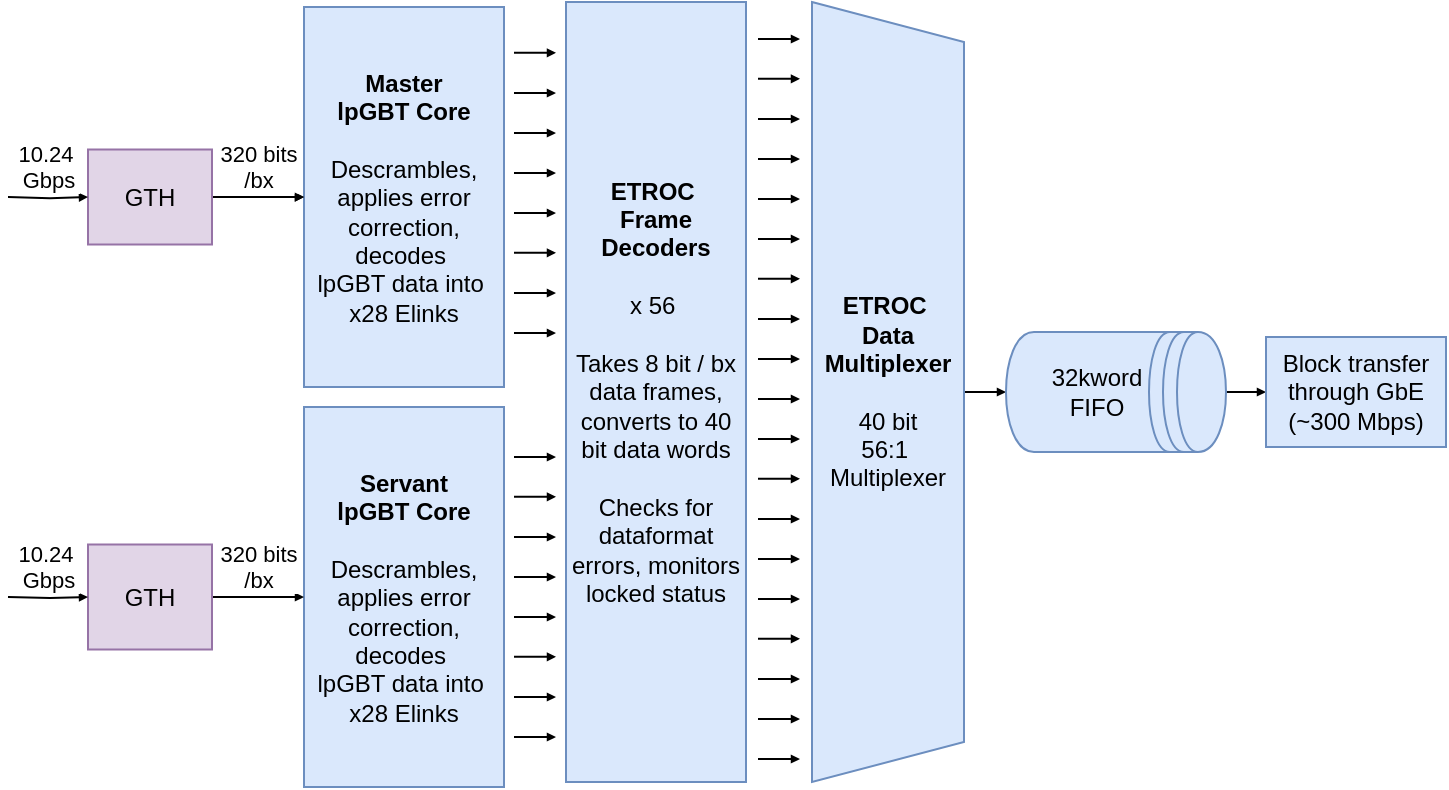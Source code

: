 <mxfile version="20.3.0" type="device"><diagram id="m0vvUTDa0OUVxGWFJz1T" name="Page-1"><mxGraphModel dx="1296" dy="1206" grid="1" gridSize="10" guides="1" tooltips="1" connect="1" arrows="1" fold="1" page="1" pageScale="1" pageWidth="850" pageHeight="1100" math="0" shadow="0"><root><mxCell id="0"/><mxCell id="1" parent="0"/><mxCell id="RiXHjK1VWNtlOVxAaB1O-2" value="&lt;b&gt;Master&lt;br&gt;lpGBT Core&lt;/b&gt;&lt;br&gt;&lt;br&gt;Descrambles, applies error correction, decodes&amp;nbsp;&lt;br&gt;lpGBT data into&amp;nbsp;&lt;br&gt;x28 Elinks" style="rounded=0;whiteSpace=wrap;html=1;fillColor=#dae8fc;strokeColor=#6c8ebf;" vertex="1" parent="1"><mxGeometry x="190" y="262.5" width="100" height="190" as="geometry"/></mxCell><mxCell id="RiXHjK1VWNtlOVxAaB1O-10" value="&lt;b&gt;Servant&lt;br&gt;lpGBT Core&lt;/b&gt;&lt;br&gt;&lt;br&gt;Descrambles, applies error correction, decodes&amp;nbsp;&lt;br&gt;lpGBT data into&amp;nbsp;&lt;br&gt;x28&amp;nbsp;Elinks" style="rounded=0;whiteSpace=wrap;html=1;fillColor=#dae8fc;strokeColor=#6c8ebf;" vertex="1" parent="1"><mxGeometry x="190" y="462.5" width="100" height="190" as="geometry"/></mxCell><mxCell id="RiXHjK1VWNtlOVxAaB1O-11" value="&lt;b&gt;ETROC&amp;nbsp;&lt;br&gt;Frame Decoders&lt;/b&gt;&lt;br&gt;&lt;br&gt;x 56&amp;nbsp;&lt;br&gt;&lt;br&gt;Takes 8 bit / bx data frames, converts to 40 bit data words&lt;br&gt;&lt;br&gt;Checks for dataformat errors, monitors locked status" style="rounded=0;whiteSpace=wrap;html=1;fillColor=#dae8fc;strokeColor=#6c8ebf;" vertex="1" parent="1"><mxGeometry x="321" y="260" width="90" height="390" as="geometry"/></mxCell><mxCell id="RiXHjK1VWNtlOVxAaB1O-144" style="edgeStyle=orthogonalEdgeStyle;shape=connector;rounded=0;orthogonalLoop=1;jettySize=auto;html=1;entryX=0.5;entryY=1;entryDx=0;entryDy=0;labelBackgroundColor=default;strokeColor=default;fontFamily=Helvetica;fontSize=11;fontColor=default;endArrow=block;endFill=1;startSize=5;endSize=2;" edge="1" parent="1" source="RiXHjK1VWNtlOVxAaB1O-16" target="RiXHjK1VWNtlOVxAaB1O-17"><mxGeometry relative="1" as="geometry"/></mxCell><mxCell id="RiXHjK1VWNtlOVxAaB1O-16" value="&lt;b&gt;ETROC&amp;nbsp;&lt;br&gt;Data&lt;br&gt;Multiplexer&lt;/b&gt;&lt;br&gt;&lt;br&gt;40 bit &lt;br&gt;56:1&amp;nbsp;&lt;br&gt;Multiplexer" style="shape=trapezoid;perimeter=trapezoidPerimeter;whiteSpace=wrap;html=1;fixedSize=1;fillColor=#dae8fc;strokeColor=#6c8ebf;rotation=0;labelPosition=center;verticalLabelPosition=middle;align=center;verticalAlign=middle;direction=south;" vertex="1" parent="1"><mxGeometry x="444" y="260" width="76" height="390" as="geometry"/></mxCell><mxCell id="RiXHjK1VWNtlOVxAaB1O-146" style="edgeStyle=orthogonalEdgeStyle;shape=connector;rounded=0;orthogonalLoop=1;jettySize=auto;html=1;exitX=0.5;exitY=0;exitDx=0;exitDy=0;entryX=0;entryY=0.5;entryDx=0;entryDy=0;labelBackgroundColor=default;strokeColor=default;fontFamily=Helvetica;fontSize=11;fontColor=default;endArrow=block;endFill=1;startSize=5;endSize=2;" edge="1" parent="1" source="RiXHjK1VWNtlOVxAaB1O-17" target="RiXHjK1VWNtlOVxAaB1O-19"><mxGeometry relative="1" as="geometry"/></mxCell><mxCell id="RiXHjK1VWNtlOVxAaB1O-17" value="32kword&lt;br&gt;FIFO" style="shape=datastore;whiteSpace=wrap;html=1;fillColor=#dae8fc;rotation=0;strokeColor=#6c8ebf;direction=south;" vertex="1" parent="1"><mxGeometry x="541" y="425" width="110" height="60" as="geometry"/></mxCell><mxCell id="RiXHjK1VWNtlOVxAaB1O-19" value="Block transfer through GbE&lt;br&gt;(~300 Mbps)" style="rounded=0;whiteSpace=wrap;html=1;fillColor=#dae8fc;strokeColor=#6c8ebf;" vertex="1" parent="1"><mxGeometry x="671" y="427.5" width="90" height="55" as="geometry"/></mxCell><mxCell id="RiXHjK1VWNtlOVxAaB1O-99" style="edgeStyle=orthogonalEdgeStyle;rounded=0;orthogonalLoop=1;jettySize=auto;html=1;exitX=0.5;exitY=0;exitDx=0;exitDy=0;entryX=0.5;entryY=1;entryDx=0;entryDy=0;endArrow=block;endFill=1;strokeWidth=1;startSize=5;endSize=2;" edge="1" parent="1"><mxGeometry relative="1" as="geometry"><mxPoint x="417" y="278.5" as="sourcePoint"/><mxPoint x="438" y="278.5" as="targetPoint"/></mxGeometry></mxCell><mxCell id="RiXHjK1VWNtlOVxAaB1O-100" style="edgeStyle=orthogonalEdgeStyle;rounded=0;orthogonalLoop=1;jettySize=auto;html=1;exitX=0.5;exitY=0;exitDx=0;exitDy=0;entryX=0.5;entryY=1;entryDx=0;entryDy=0;endArrow=block;endFill=1;strokeWidth=1;startSize=5;endSize=2;" edge="1" parent="1"><mxGeometry relative="1" as="geometry"><mxPoint x="417" y="298.39" as="sourcePoint"/><mxPoint x="438" y="298.39" as="targetPoint"/></mxGeometry></mxCell><mxCell id="RiXHjK1VWNtlOVxAaB1O-101" style="edgeStyle=orthogonalEdgeStyle;rounded=0;orthogonalLoop=1;jettySize=auto;html=1;exitX=0.5;exitY=0;exitDx=0;exitDy=0;entryX=0.5;entryY=1;entryDx=0;entryDy=0;endArrow=block;endFill=1;strokeWidth=1;startSize=5;endSize=2;" edge="1" parent="1"><mxGeometry relative="1" as="geometry"><mxPoint x="417" y="318.5" as="sourcePoint"/><mxPoint x="438" y="318.5" as="targetPoint"/></mxGeometry></mxCell><mxCell id="RiXHjK1VWNtlOVxAaB1O-102" style="edgeStyle=orthogonalEdgeStyle;rounded=0;orthogonalLoop=1;jettySize=auto;html=1;exitX=0.5;exitY=0;exitDx=0;exitDy=0;entryX=0.5;entryY=1;entryDx=0;entryDy=0;endArrow=block;endFill=1;strokeWidth=1;startSize=5;endSize=2;" edge="1" parent="1"><mxGeometry relative="1" as="geometry"><mxPoint x="417" y="338.5" as="sourcePoint"/><mxPoint x="438" y="338.5" as="targetPoint"/></mxGeometry></mxCell><mxCell id="RiXHjK1VWNtlOVxAaB1O-103" style="edgeStyle=orthogonalEdgeStyle;rounded=0;orthogonalLoop=1;jettySize=auto;html=1;exitX=0.5;exitY=0;exitDx=0;exitDy=0;entryX=0.5;entryY=1;entryDx=0;entryDy=0;endArrow=block;endFill=1;strokeWidth=1;startSize=5;endSize=2;" edge="1" parent="1"><mxGeometry relative="1" as="geometry"><mxPoint x="417" y="358.5" as="sourcePoint"/><mxPoint x="438" y="358.5" as="targetPoint"/></mxGeometry></mxCell><mxCell id="RiXHjK1VWNtlOVxAaB1O-104" style="edgeStyle=orthogonalEdgeStyle;rounded=0;orthogonalLoop=1;jettySize=auto;html=1;exitX=0.5;exitY=0;exitDx=0;exitDy=0;entryX=0.5;entryY=1;entryDx=0;entryDy=0;endArrow=block;endFill=1;strokeWidth=1;startSize=5;endSize=2;" edge="1" parent="1"><mxGeometry relative="1" as="geometry"><mxPoint x="417" y="378.5" as="sourcePoint"/><mxPoint x="438" y="378.5" as="targetPoint"/></mxGeometry></mxCell><mxCell id="RiXHjK1VWNtlOVxAaB1O-105" style="edgeStyle=orthogonalEdgeStyle;rounded=0;orthogonalLoop=1;jettySize=auto;html=1;exitX=0.5;exitY=0;exitDx=0;exitDy=0;entryX=0.5;entryY=1;entryDx=0;entryDy=0;endArrow=block;endFill=1;strokeWidth=1;startSize=5;endSize=2;" edge="1" parent="1"><mxGeometry relative="1" as="geometry"><mxPoint x="417" y="398.39" as="sourcePoint"/><mxPoint x="438" y="398.39" as="targetPoint"/></mxGeometry></mxCell><mxCell id="RiXHjK1VWNtlOVxAaB1O-106" style="edgeStyle=orthogonalEdgeStyle;rounded=0;orthogonalLoop=1;jettySize=auto;html=1;exitX=0.5;exitY=0;exitDx=0;exitDy=0;entryX=0.5;entryY=1;entryDx=0;entryDy=0;endArrow=block;endFill=1;strokeWidth=1;startSize=5;endSize=2;" edge="1" parent="1"><mxGeometry relative="1" as="geometry"><mxPoint x="417" y="418.5" as="sourcePoint"/><mxPoint x="438" y="418.5" as="targetPoint"/></mxGeometry></mxCell><mxCell id="RiXHjK1VWNtlOVxAaB1O-107" style="edgeStyle=orthogonalEdgeStyle;rounded=0;orthogonalLoop=1;jettySize=auto;html=1;exitX=0.5;exitY=0;exitDx=0;exitDy=0;entryX=0.5;entryY=1;entryDx=0;entryDy=0;endArrow=block;endFill=1;strokeWidth=1;startSize=5;endSize=2;" edge="1" parent="1"><mxGeometry relative="1" as="geometry"><mxPoint x="417" y="438.5" as="sourcePoint"/><mxPoint x="438" y="438.5" as="targetPoint"/></mxGeometry></mxCell><mxCell id="RiXHjK1VWNtlOVxAaB1O-108" style="edgeStyle=orthogonalEdgeStyle;rounded=0;orthogonalLoop=1;jettySize=auto;html=1;exitX=0.5;exitY=0;exitDx=0;exitDy=0;entryX=0.5;entryY=1;entryDx=0;entryDy=0;endArrow=block;endFill=1;strokeWidth=1;startSize=5;endSize=2;" edge="1" parent="1"><mxGeometry relative="1" as="geometry"><mxPoint x="417" y="458.5" as="sourcePoint"/><mxPoint x="438" y="458.5" as="targetPoint"/></mxGeometry></mxCell><mxCell id="RiXHjK1VWNtlOVxAaB1O-109" style="edgeStyle=orthogonalEdgeStyle;rounded=0;orthogonalLoop=1;jettySize=auto;html=1;exitX=0.5;exitY=0;exitDx=0;exitDy=0;entryX=0.5;entryY=1;entryDx=0;entryDy=0;endArrow=block;endFill=1;strokeWidth=1;startSize=5;endSize=2;" edge="1" parent="1"><mxGeometry relative="1" as="geometry"><mxPoint x="417" y="478.5" as="sourcePoint"/><mxPoint x="438" y="478.5" as="targetPoint"/></mxGeometry></mxCell><mxCell id="RiXHjK1VWNtlOVxAaB1O-110" style="edgeStyle=orthogonalEdgeStyle;rounded=0;orthogonalLoop=1;jettySize=auto;html=1;exitX=0.5;exitY=0;exitDx=0;exitDy=0;entryX=0.5;entryY=1;entryDx=0;entryDy=0;endArrow=block;endFill=1;strokeWidth=1;startSize=5;endSize=2;" edge="1" parent="1"><mxGeometry relative="1" as="geometry"><mxPoint x="417" y="498.39" as="sourcePoint"/><mxPoint x="438" y="498.39" as="targetPoint"/></mxGeometry></mxCell><mxCell id="RiXHjK1VWNtlOVxAaB1O-111" style="edgeStyle=orthogonalEdgeStyle;rounded=0;orthogonalLoop=1;jettySize=auto;html=1;exitX=0.5;exitY=0;exitDx=0;exitDy=0;entryX=0.5;entryY=1;entryDx=0;entryDy=0;endArrow=block;endFill=1;strokeWidth=1;startSize=5;endSize=2;" edge="1" parent="1"><mxGeometry relative="1" as="geometry"><mxPoint x="417" y="518.5" as="sourcePoint"/><mxPoint x="438" y="518.5" as="targetPoint"/></mxGeometry></mxCell><mxCell id="RiXHjK1VWNtlOVxAaB1O-112" style="edgeStyle=orthogonalEdgeStyle;rounded=0;orthogonalLoop=1;jettySize=auto;html=1;exitX=0.5;exitY=0;exitDx=0;exitDy=0;entryX=0.5;entryY=1;entryDx=0;entryDy=0;endArrow=block;endFill=1;strokeWidth=1;startSize=5;endSize=2;" edge="1" parent="1"><mxGeometry relative="1" as="geometry"><mxPoint x="417" y="538.5" as="sourcePoint"/><mxPoint x="438" y="538.5" as="targetPoint"/></mxGeometry></mxCell><mxCell id="RiXHjK1VWNtlOVxAaB1O-113" style="edgeStyle=orthogonalEdgeStyle;rounded=0;orthogonalLoop=1;jettySize=auto;html=1;exitX=0.5;exitY=0;exitDx=0;exitDy=0;entryX=0.5;entryY=1;entryDx=0;entryDy=0;endArrow=block;endFill=1;strokeWidth=1;startSize=5;endSize=2;" edge="1" parent="1"><mxGeometry relative="1" as="geometry"><mxPoint x="417" y="558.5" as="sourcePoint"/><mxPoint x="438" y="558.5" as="targetPoint"/></mxGeometry></mxCell><mxCell id="RiXHjK1VWNtlOVxAaB1O-114" style="edgeStyle=orthogonalEdgeStyle;rounded=0;orthogonalLoop=1;jettySize=auto;html=1;exitX=0.5;exitY=0;exitDx=0;exitDy=0;entryX=0.5;entryY=1;entryDx=0;entryDy=0;endArrow=block;endFill=1;strokeWidth=1;startSize=5;endSize=2;" edge="1" parent="1"><mxGeometry relative="1" as="geometry"><mxPoint x="417" y="578.39" as="sourcePoint"/><mxPoint x="438" y="578.39" as="targetPoint"/></mxGeometry></mxCell><mxCell id="RiXHjK1VWNtlOVxAaB1O-115" style="edgeStyle=orthogonalEdgeStyle;rounded=0;orthogonalLoop=1;jettySize=auto;html=1;exitX=0.5;exitY=0;exitDx=0;exitDy=0;entryX=0.5;entryY=1;entryDx=0;entryDy=0;endArrow=block;endFill=1;strokeWidth=1;startSize=5;endSize=2;" edge="1" parent="1"><mxGeometry relative="1" as="geometry"><mxPoint x="417" y="598.5" as="sourcePoint"/><mxPoint x="438" y="598.5" as="targetPoint"/></mxGeometry></mxCell><mxCell id="RiXHjK1VWNtlOVxAaB1O-116" style="edgeStyle=orthogonalEdgeStyle;rounded=0;orthogonalLoop=1;jettySize=auto;html=1;exitX=0.5;exitY=0;exitDx=0;exitDy=0;entryX=0.5;entryY=1;entryDx=0;entryDy=0;endArrow=block;endFill=1;strokeWidth=1;startSize=5;endSize=2;" edge="1" parent="1"><mxGeometry relative="1" as="geometry"><mxPoint x="417" y="618.5" as="sourcePoint"/><mxPoint x="438" y="618.5" as="targetPoint"/></mxGeometry></mxCell><mxCell id="RiXHjK1VWNtlOVxAaB1O-117" style="edgeStyle=orthogonalEdgeStyle;rounded=0;orthogonalLoop=1;jettySize=auto;html=1;exitX=0.5;exitY=0;exitDx=0;exitDy=0;entryX=0.5;entryY=1;entryDx=0;entryDy=0;endArrow=block;endFill=1;strokeWidth=1;startSize=5;endSize=2;" edge="1" parent="1"><mxGeometry relative="1" as="geometry"><mxPoint x="417" y="638.5" as="sourcePoint"/><mxPoint x="438" y="638.5" as="targetPoint"/></mxGeometry></mxCell><mxCell id="RiXHjK1VWNtlOVxAaB1O-119" style="edgeStyle=orthogonalEdgeStyle;rounded=0;orthogonalLoop=1;jettySize=auto;html=1;exitX=0.5;exitY=0;exitDx=0;exitDy=0;entryX=0.5;entryY=1;entryDx=0;entryDy=0;endArrow=block;endFill=1;strokeWidth=1;startSize=5;endSize=2;" edge="1" parent="1"><mxGeometry relative="1" as="geometry"><mxPoint x="295" y="285.39" as="sourcePoint"/><mxPoint x="316" y="285.39" as="targetPoint"/></mxGeometry></mxCell><mxCell id="RiXHjK1VWNtlOVxAaB1O-120" style="edgeStyle=orthogonalEdgeStyle;rounded=0;orthogonalLoop=1;jettySize=auto;html=1;exitX=0.5;exitY=0;exitDx=0;exitDy=0;entryX=0.5;entryY=1;entryDx=0;entryDy=0;endArrow=block;endFill=1;strokeWidth=1;startSize=5;endSize=2;" edge="1" parent="1"><mxGeometry relative="1" as="geometry"><mxPoint x="295" y="305.5" as="sourcePoint"/><mxPoint x="316" y="305.5" as="targetPoint"/></mxGeometry></mxCell><mxCell id="RiXHjK1VWNtlOVxAaB1O-121" style="edgeStyle=orthogonalEdgeStyle;rounded=0;orthogonalLoop=1;jettySize=auto;html=1;exitX=0.5;exitY=0;exitDx=0;exitDy=0;entryX=0.5;entryY=1;entryDx=0;entryDy=0;endArrow=block;endFill=1;strokeWidth=1;startSize=5;endSize=2;" edge="1" parent="1"><mxGeometry relative="1" as="geometry"><mxPoint x="295" y="325.5" as="sourcePoint"/><mxPoint x="316" y="325.5" as="targetPoint"/></mxGeometry></mxCell><mxCell id="RiXHjK1VWNtlOVxAaB1O-122" style="edgeStyle=orthogonalEdgeStyle;rounded=0;orthogonalLoop=1;jettySize=auto;html=1;exitX=0.5;exitY=0;exitDx=0;exitDy=0;entryX=0.5;entryY=1;entryDx=0;entryDy=0;endArrow=block;endFill=1;strokeWidth=1;startSize=5;endSize=2;" edge="1" parent="1"><mxGeometry relative="1" as="geometry"><mxPoint x="295" y="345.5" as="sourcePoint"/><mxPoint x="316" y="345.5" as="targetPoint"/></mxGeometry></mxCell><mxCell id="RiXHjK1VWNtlOVxAaB1O-123" style="edgeStyle=orthogonalEdgeStyle;rounded=0;orthogonalLoop=1;jettySize=auto;html=1;exitX=0.5;exitY=0;exitDx=0;exitDy=0;entryX=0.5;entryY=1;entryDx=0;entryDy=0;endArrow=block;endFill=1;strokeWidth=1;startSize=5;endSize=2;" edge="1" parent="1"><mxGeometry relative="1" as="geometry"><mxPoint x="295" y="365.5" as="sourcePoint"/><mxPoint x="316" y="365.5" as="targetPoint"/></mxGeometry></mxCell><mxCell id="RiXHjK1VWNtlOVxAaB1O-124" style="edgeStyle=orthogonalEdgeStyle;rounded=0;orthogonalLoop=1;jettySize=auto;html=1;exitX=0.5;exitY=0;exitDx=0;exitDy=0;entryX=0.5;entryY=1;entryDx=0;entryDy=0;endArrow=block;endFill=1;strokeWidth=1;startSize=5;endSize=2;" edge="1" parent="1"><mxGeometry relative="1" as="geometry"><mxPoint x="295" y="385.39" as="sourcePoint"/><mxPoint x="316" y="385.39" as="targetPoint"/></mxGeometry></mxCell><mxCell id="RiXHjK1VWNtlOVxAaB1O-125" style="edgeStyle=orthogonalEdgeStyle;rounded=0;orthogonalLoop=1;jettySize=auto;html=1;exitX=0.5;exitY=0;exitDx=0;exitDy=0;entryX=0.5;entryY=1;entryDx=0;entryDy=0;endArrow=block;endFill=1;strokeWidth=1;startSize=5;endSize=2;" edge="1" parent="1"><mxGeometry relative="1" as="geometry"><mxPoint x="295" y="405.5" as="sourcePoint"/><mxPoint x="316" y="405.5" as="targetPoint"/></mxGeometry></mxCell><mxCell id="RiXHjK1VWNtlOVxAaB1O-126" style="edgeStyle=orthogonalEdgeStyle;rounded=0;orthogonalLoop=1;jettySize=auto;html=1;exitX=0.5;exitY=0;exitDx=0;exitDy=0;entryX=0.5;entryY=1;entryDx=0;entryDy=0;endArrow=block;endFill=1;strokeWidth=1;startSize=5;endSize=2;" edge="1" parent="1"><mxGeometry relative="1" as="geometry"><mxPoint x="295" y="425.5" as="sourcePoint"/><mxPoint x="316" y="425.5" as="targetPoint"/></mxGeometry></mxCell><mxCell id="RiXHjK1VWNtlOVxAaB1O-128" style="edgeStyle=orthogonalEdgeStyle;rounded=0;orthogonalLoop=1;jettySize=auto;html=1;exitX=0.5;exitY=0;exitDx=0;exitDy=0;entryX=0.5;entryY=1;entryDx=0;entryDy=0;endArrow=block;endFill=1;strokeWidth=1;startSize=5;endSize=2;" edge="1" parent="1"><mxGeometry relative="1" as="geometry"><mxPoint x="295" y="487.5" as="sourcePoint"/><mxPoint x="316" y="487.5" as="targetPoint"/></mxGeometry></mxCell><mxCell id="RiXHjK1VWNtlOVxAaB1O-129" style="edgeStyle=orthogonalEdgeStyle;rounded=0;orthogonalLoop=1;jettySize=auto;html=1;exitX=0.5;exitY=0;exitDx=0;exitDy=0;entryX=0.5;entryY=1;entryDx=0;entryDy=0;endArrow=block;endFill=1;strokeWidth=1;startSize=5;endSize=2;" edge="1" parent="1"><mxGeometry relative="1" as="geometry"><mxPoint x="295" y="507.39" as="sourcePoint"/><mxPoint x="316" y="507.39" as="targetPoint"/></mxGeometry></mxCell><mxCell id="RiXHjK1VWNtlOVxAaB1O-130" style="edgeStyle=orthogonalEdgeStyle;rounded=0;orthogonalLoop=1;jettySize=auto;html=1;exitX=0.5;exitY=0;exitDx=0;exitDy=0;entryX=0.5;entryY=1;entryDx=0;entryDy=0;endArrow=block;endFill=1;strokeWidth=1;startSize=5;endSize=2;" edge="1" parent="1"><mxGeometry relative="1" as="geometry"><mxPoint x="295" y="527.5" as="sourcePoint"/><mxPoint x="316" y="527.5" as="targetPoint"/></mxGeometry></mxCell><mxCell id="RiXHjK1VWNtlOVxAaB1O-131" style="edgeStyle=orthogonalEdgeStyle;rounded=0;orthogonalLoop=1;jettySize=auto;html=1;exitX=0.5;exitY=0;exitDx=0;exitDy=0;entryX=0.5;entryY=1;entryDx=0;entryDy=0;endArrow=block;endFill=1;strokeWidth=1;startSize=5;endSize=2;" edge="1" parent="1"><mxGeometry relative="1" as="geometry"><mxPoint x="295" y="547.5" as="sourcePoint"/><mxPoint x="316" y="547.5" as="targetPoint"/></mxGeometry></mxCell><mxCell id="RiXHjK1VWNtlOVxAaB1O-132" style="edgeStyle=orthogonalEdgeStyle;rounded=0;orthogonalLoop=1;jettySize=auto;html=1;exitX=0.5;exitY=0;exitDx=0;exitDy=0;entryX=0.5;entryY=1;entryDx=0;entryDy=0;endArrow=block;endFill=1;strokeWidth=1;startSize=5;endSize=2;" edge="1" parent="1"><mxGeometry relative="1" as="geometry"><mxPoint x="295" y="567.5" as="sourcePoint"/><mxPoint x="316" y="567.5" as="targetPoint"/></mxGeometry></mxCell><mxCell id="RiXHjK1VWNtlOVxAaB1O-133" style="edgeStyle=orthogonalEdgeStyle;rounded=0;orthogonalLoop=1;jettySize=auto;html=1;exitX=0.5;exitY=0;exitDx=0;exitDy=0;entryX=0.5;entryY=1;entryDx=0;entryDy=0;endArrow=block;endFill=1;strokeWidth=1;startSize=5;endSize=2;" edge="1" parent="1"><mxGeometry relative="1" as="geometry"><mxPoint x="295" y="587.39" as="sourcePoint"/><mxPoint x="316" y="587.39" as="targetPoint"/></mxGeometry></mxCell><mxCell id="RiXHjK1VWNtlOVxAaB1O-134" style="edgeStyle=orthogonalEdgeStyle;rounded=0;orthogonalLoop=1;jettySize=auto;html=1;exitX=0.5;exitY=0;exitDx=0;exitDy=0;entryX=0.5;entryY=1;entryDx=0;entryDy=0;endArrow=block;endFill=1;strokeWidth=1;startSize=5;endSize=2;" edge="1" parent="1"><mxGeometry relative="1" as="geometry"><mxPoint x="295" y="607.5" as="sourcePoint"/><mxPoint x="316" y="607.5" as="targetPoint"/></mxGeometry></mxCell><mxCell id="RiXHjK1VWNtlOVxAaB1O-135" style="edgeStyle=orthogonalEdgeStyle;rounded=0;orthogonalLoop=1;jettySize=auto;html=1;exitX=0.5;exitY=0;exitDx=0;exitDy=0;entryX=0.5;entryY=1;entryDx=0;entryDy=0;endArrow=block;endFill=1;strokeWidth=1;startSize=5;endSize=2;" edge="1" parent="1"><mxGeometry relative="1" as="geometry"><mxPoint x="295" y="627.5" as="sourcePoint"/><mxPoint x="316" y="627.5" as="targetPoint"/></mxGeometry></mxCell><mxCell id="RiXHjK1VWNtlOVxAaB1O-142" value="320 bits&lt;br&gt;/bx" style="edgeStyle=orthogonalEdgeStyle;shape=connector;rounded=0;orthogonalLoop=1;jettySize=auto;html=1;labelBackgroundColor=default;strokeColor=default;fontFamily=Helvetica;fontSize=11;fontColor=default;endArrow=block;endFill=1;startSize=5;endSize=2;verticalAlign=bottom;" edge="1" parent="1" source="RiXHjK1VWNtlOVxAaB1O-140" target="RiXHjK1VWNtlOVxAaB1O-2"><mxGeometry relative="1" as="geometry"/></mxCell><mxCell id="RiXHjK1VWNtlOVxAaB1O-147" value="" style="edgeStyle=orthogonalEdgeStyle;shape=connector;rounded=0;orthogonalLoop=1;jettySize=auto;html=1;labelBackgroundColor=default;strokeColor=default;fontFamily=Helvetica;fontSize=11;fontColor=default;endArrow=block;endFill=1;startSize=5;endSize=2;" edge="1" parent="1" source="RiXHjK1VWNtlOVxAaB1O-140" target="RiXHjK1VWNtlOVxAaB1O-2"><mxGeometry relative="1" as="geometry"/></mxCell><mxCell id="RiXHjK1VWNtlOVxAaB1O-140" value="GTH" style="rounded=0;whiteSpace=wrap;html=1;fillColor=#e1d5e7;strokeColor=#9673a6;" vertex="1" parent="1"><mxGeometry x="82" y="333.75" width="62" height="47.5" as="geometry"/></mxCell><mxCell id="RiXHjK1VWNtlOVxAaB1O-143" value="320 bits&lt;br&gt;/bx" style="edgeStyle=orthogonalEdgeStyle;shape=connector;rounded=0;orthogonalLoop=1;jettySize=auto;html=1;exitX=1;exitY=0.5;exitDx=0;exitDy=0;entryX=0;entryY=0.5;entryDx=0;entryDy=0;labelBackgroundColor=default;strokeColor=default;fontFamily=Helvetica;fontSize=11;fontColor=default;endArrow=block;endFill=1;startSize=5;endSize=2;labelPosition=center;verticalLabelPosition=top;align=center;verticalAlign=bottom;" edge="1" parent="1" source="RiXHjK1VWNtlOVxAaB1O-141" target="RiXHjK1VWNtlOVxAaB1O-10"><mxGeometry relative="1" as="geometry"/></mxCell><mxCell id="RiXHjK1VWNtlOVxAaB1O-141" value="GTH" style="rounded=0;whiteSpace=wrap;html=1;fillColor=#e1d5e7;strokeColor=#9673a6;" vertex="1" parent="1"><mxGeometry x="82" y="531.25" width="62" height="52.5" as="geometry"/></mxCell><mxCell id="RiXHjK1VWNtlOVxAaB1O-154" value="10.24&amp;nbsp;&lt;br&gt;Gbps" style="edgeStyle=orthogonalEdgeStyle;shape=connector;rounded=0;orthogonalLoop=1;jettySize=auto;html=1;entryX=0;entryY=0.5;entryDx=0;entryDy=0;labelBackgroundColor=default;strokeColor=default;fontFamily=Helvetica;fontSize=11;fontColor=default;endArrow=block;endFill=1;startSize=5;endSize=2;verticalAlign=bottom;" edge="1" parent="1" target="RiXHjK1VWNtlOVxAaB1O-140"><mxGeometry relative="1" as="geometry"><mxPoint x="42" y="357.56" as="sourcePoint"/></mxGeometry></mxCell><mxCell id="RiXHjK1VWNtlOVxAaB1O-156" value="&lt;span style=&quot;color: rgb(0, 0, 0); font-family: Helvetica; font-size: 11px; font-style: normal; font-variant-ligatures: normal; font-variant-caps: normal; font-weight: 400; letter-spacing: normal; orphans: 2; text-align: center; text-indent: 0px; text-transform: none; widows: 2; word-spacing: 0px; -webkit-text-stroke-width: 0px; background-color: rgb(255, 255, 255); text-decoration-thickness: initial; text-decoration-style: initial; text-decoration-color: initial; float: none; display: inline !important;&quot;&gt;10.24&amp;nbsp;&lt;/span&gt;&lt;br style=&quot;color: rgb(0, 0, 0); font-family: Helvetica; font-size: 11px; font-style: normal; font-variant-ligatures: normal; font-variant-caps: normal; font-weight: 400; letter-spacing: normal; orphans: 2; text-align: center; text-indent: 0px; text-transform: none; widows: 2; word-spacing: 0px; -webkit-text-stroke-width: 0px; text-decoration-thickness: initial; text-decoration-style: initial; text-decoration-color: initial;&quot;&gt;&lt;span style=&quot;color: rgb(0, 0, 0); font-family: Helvetica; font-size: 11px; font-style: normal; font-variant-ligatures: normal; font-variant-caps: normal; font-weight: 400; letter-spacing: normal; orphans: 2; text-align: center; text-indent: 0px; text-transform: none; widows: 2; word-spacing: 0px; -webkit-text-stroke-width: 0px; background-color: rgb(255, 255, 255); text-decoration-thickness: initial; text-decoration-style: initial; text-decoration-color: initial; float: none; display: inline !important;&quot;&gt;Gbps&lt;/span&gt;" style="edgeStyle=orthogonalEdgeStyle;shape=connector;rounded=0;orthogonalLoop=1;jettySize=auto;html=1;exitX=1;exitY=0.5;exitDx=0;exitDy=0;entryX=0;entryY=0.5;entryDx=0;entryDy=0;labelBackgroundColor=default;strokeColor=default;fontFamily=Helvetica;fontSize=11;fontColor=default;endArrow=block;endFill=1;startSize=5;endSize=2;verticalAlign=bottom;" edge="1" parent="1" target="RiXHjK1VWNtlOVxAaB1O-141"><mxGeometry relative="1" as="geometry"><mxPoint x="42" y="557.5" as="sourcePoint"/></mxGeometry></mxCell></root></mxGraphModel></diagram></mxfile>